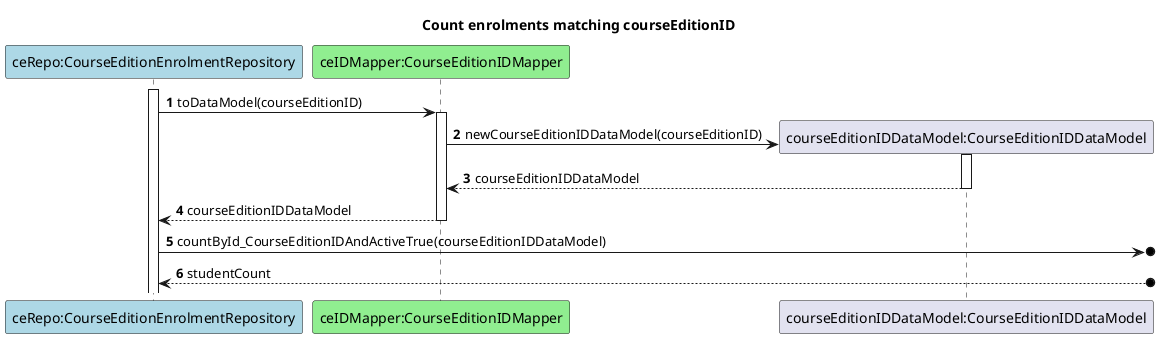 @startuml

autonumber

title Count enrolments matching courseEditionID

participant "ceRepo:CourseEditionEnrolmentRepository" as R #lightblue
participant "ceIDMapper:CourseEditionIDMapper" as M #lightgreen
participant "courseEditionIDDataModel:CourseEditionIDDataModel" as DM

activate R
R -> M ++ : toDataModel(courseEditionID)
M -> DM**: newCourseEditionIDDataModel(courseEditionID)
activate DM
DM --> M --: courseEditionIDDataModel
M --> R --: courseEditionIDDataModel
R ->o] : countById_CourseEditionIDAndActiveTrue(courseEditionIDDataModel)
R <--o] :studentCount

@enduml